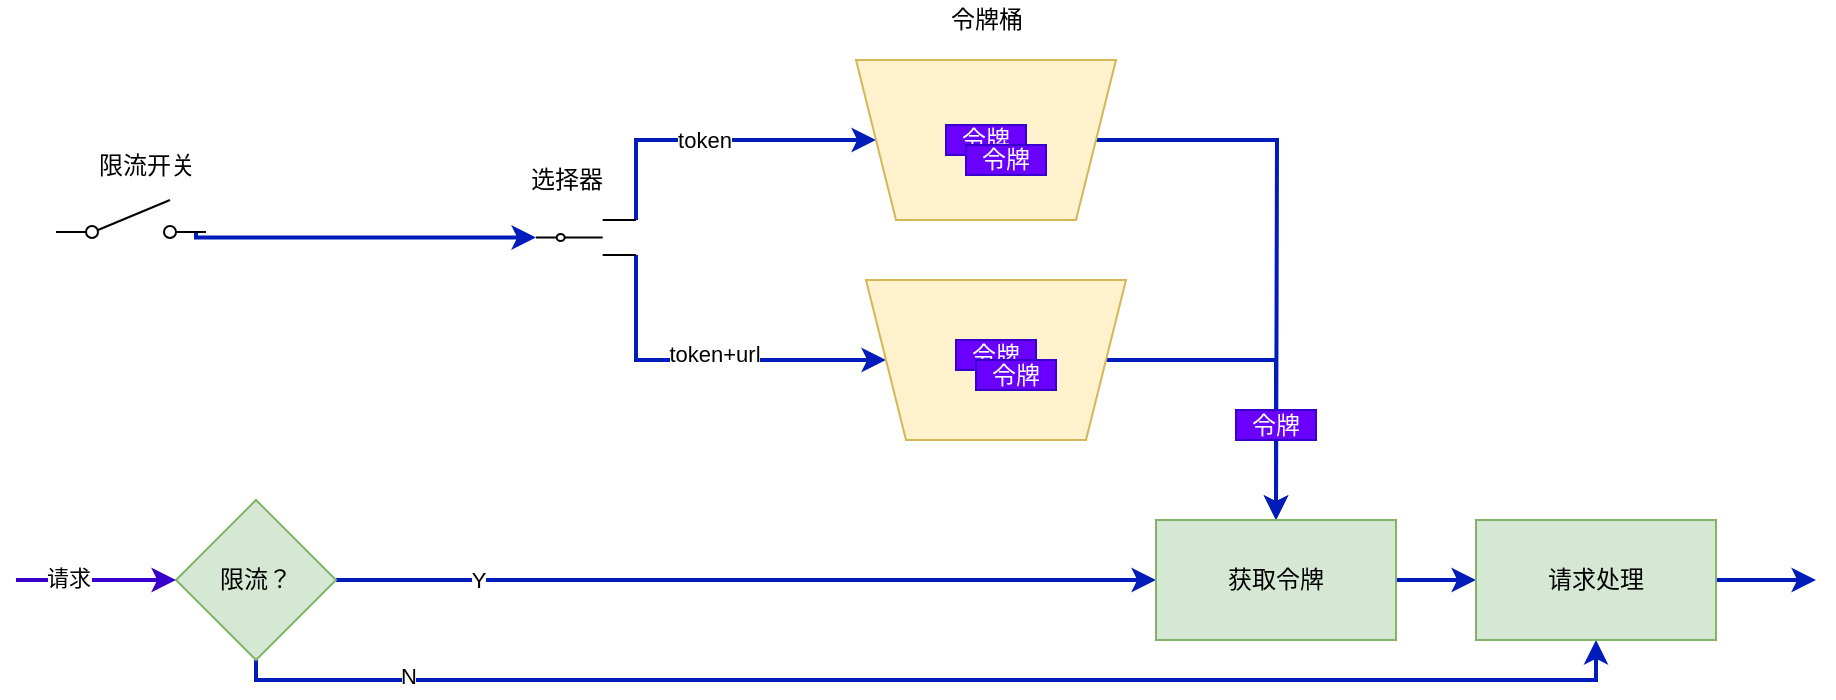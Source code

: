 <mxfile version="13.7.5" type="github">
  <diagram name="Page-1" id="7e0a89b8-554c-2b80-1dc8-d5c74ca68de4">
    <mxGraphModel dx="1426" dy="826" grid="1" gridSize="10" guides="1" tooltips="1" connect="1" arrows="1" fold="1" page="1" pageScale="1" pageWidth="1100" pageHeight="850" background="#ffffff" math="0" shadow="0">
      <root>
        <mxCell id="0" />
        <mxCell id="1" parent="0" />
        <mxCell id="bs5Z2jcvvp319eglyJQV-10" style="edgeStyle=orthogonalEdgeStyle;rounded=0;orthogonalLoop=1;jettySize=auto;html=1;exitX=1;exitY=1;exitDx=0;exitDy=0;exitPerimeter=0;entryX=1;entryY=0.5;entryDx=0;entryDy=0;strokeWidth=2;fillColor=#0050ef;strokeColor=#001DBC;" edge="1" parent="1" source="bs5Z2jcvvp319eglyJQV-1" target="bs5Z2jcvvp319eglyJQV-9">
          <mxGeometry relative="1" as="geometry">
            <Array as="points">
              <mxPoint x="490" y="470" />
            </Array>
          </mxGeometry>
        </mxCell>
        <mxCell id="bs5Z2jcvvp319eglyJQV-36" value="token+url" style="edgeLabel;html=1;align=center;verticalAlign=middle;resizable=0;points=[];" vertex="1" connectable="0" parent="bs5Z2jcvvp319eglyJQV-10">
          <mxGeometry x="0.02" y="3" relative="1" as="geometry">
            <mxPoint x="1" as="offset" />
          </mxGeometry>
        </mxCell>
        <mxCell id="bs5Z2jcvvp319eglyJQV-11" style="edgeStyle=orthogonalEdgeStyle;rounded=0;orthogonalLoop=1;jettySize=auto;html=1;exitX=1;exitY=0;exitDx=0;exitDy=0;exitPerimeter=0;strokeWidth=2;fillColor=#0050ef;strokeColor=#001DBC;" edge="1" parent="1" source="bs5Z2jcvvp319eglyJQV-1" target="bs5Z2jcvvp319eglyJQV-2">
          <mxGeometry relative="1" as="geometry" />
        </mxCell>
        <mxCell id="bs5Z2jcvvp319eglyJQV-35" value="token" style="edgeLabel;html=1;align=center;verticalAlign=middle;resizable=0;points=[];" vertex="1" connectable="0" parent="bs5Z2jcvvp319eglyJQV-11">
          <mxGeometry x="-0.075" relative="1" as="geometry">
            <mxPoint as="offset" />
          </mxGeometry>
        </mxCell>
        <mxCell id="bs5Z2jcvvp319eglyJQV-1" value="" style="pointerEvents=1;verticalLabelPosition=bottom;shadow=0;dashed=0;align=center;html=1;verticalAlign=top;shape=mxgraph.electrical.electro-mechanical.two_way_contact;" vertex="1" parent="1">
          <mxGeometry x="440" y="400" width="50" height="17.5" as="geometry" />
        </mxCell>
        <mxCell id="bs5Z2jcvvp319eglyJQV-19" style="edgeStyle=orthogonalEdgeStyle;rounded=0;orthogonalLoop=1;jettySize=auto;html=1;exitX=0;exitY=0.5;exitDx=0;exitDy=0;fillColor=#0050ef;strokeColor=#001DBC;strokeWidth=2;" edge="1" parent="1" source="bs5Z2jcvvp319eglyJQV-2">
          <mxGeometry relative="1" as="geometry">
            <mxPoint x="810" y="550" as="targetPoint" />
          </mxGeometry>
        </mxCell>
        <mxCell id="bs5Z2jcvvp319eglyJQV-2" value="" style="shape=trapezoid;perimeter=trapezoidPerimeter;whiteSpace=wrap;html=1;fixedSize=1;rotation=-180;fillColor=#fff2cc;strokeColor=#d6b656;" vertex="1" parent="1">
          <mxGeometry x="600" y="320" width="130" height="80" as="geometry" />
        </mxCell>
        <mxCell id="bs5Z2jcvvp319eglyJQV-3" value="令牌" style="rounded=0;whiteSpace=wrap;html=1;fillColor=#6a00ff;strokeColor=#3700CC;fontColor=#ffffff;" vertex="1" parent="1">
          <mxGeometry x="645" y="352.5" width="40" height="15" as="geometry" />
        </mxCell>
        <mxCell id="bs5Z2jcvvp319eglyJQV-18" style="edgeStyle=orthogonalEdgeStyle;rounded=0;orthogonalLoop=1;jettySize=auto;html=1;exitX=0;exitY=0.5;exitDx=0;exitDy=0;strokeWidth=2;fillColor=#0050ef;strokeColor=#001DBC;" edge="1" parent="1" source="bs5Z2jcvvp319eglyJQV-9" target="bs5Z2jcvvp319eglyJQV-17">
          <mxGeometry relative="1" as="geometry" />
        </mxCell>
        <mxCell id="bs5Z2jcvvp319eglyJQV-9" value="" style="shape=trapezoid;perimeter=trapezoidPerimeter;whiteSpace=wrap;html=1;fixedSize=1;rotation=-180;fillColor=#fff2cc;strokeColor=#d6b656;" vertex="1" parent="1">
          <mxGeometry x="605" y="430" width="130" height="80" as="geometry" />
        </mxCell>
        <mxCell id="bs5Z2jcvvp319eglyJQV-13" style="edgeStyle=orthogonalEdgeStyle;rounded=0;orthogonalLoop=1;jettySize=auto;html=1;entryX=0;entryY=0.5;entryDx=0;entryDy=0;entryPerimeter=0;exitX=1;exitY=0.8;exitDx=0;exitDy=0;exitPerimeter=0;fillColor=#0050ef;strokeColor=#001DBC;strokeWidth=2;" edge="1" parent="1" target="bs5Z2jcvvp319eglyJQV-1">
          <mxGeometry relative="1" as="geometry">
            <mxPoint x="270" y="406" as="sourcePoint" />
            <Array as="points">
              <mxPoint x="270" y="409" />
            </Array>
          </mxGeometry>
        </mxCell>
        <mxCell id="bs5Z2jcvvp319eglyJQV-14" value="" style="pointerEvents=1;verticalLabelPosition=bottom;shadow=0;dashed=0;align=center;html=1;verticalAlign=top;shape=mxgraph.electrical.electro-mechanical.simple_switch;" vertex="1" parent="1">
          <mxGeometry x="200" y="390" width="75" height="19" as="geometry" />
        </mxCell>
        <mxCell id="bs5Z2jcvvp319eglyJQV-16" style="edgeStyle=orthogonalEdgeStyle;rounded=0;orthogonalLoop=1;jettySize=auto;html=1;strokeWidth=2;fillColor=#0050ef;strokeColor=#001DBC;" edge="1" parent="1" source="bs5Z2jcvvp319eglyJQV-15">
          <mxGeometry relative="1" as="geometry">
            <mxPoint x="750" y="580" as="targetPoint" />
          </mxGeometry>
        </mxCell>
        <mxCell id="bs5Z2jcvvp319eglyJQV-42" value="Y" style="edgeLabel;html=1;align=center;verticalAlign=middle;resizable=0;points=[];" vertex="1" connectable="0" parent="bs5Z2jcvvp319eglyJQV-16">
          <mxGeometry x="-0.654" relative="1" as="geometry">
            <mxPoint as="offset" />
          </mxGeometry>
        </mxCell>
        <mxCell id="bs5Z2jcvvp319eglyJQV-22" style="edgeStyle=orthogonalEdgeStyle;rounded=0;orthogonalLoop=1;jettySize=auto;html=1;entryX=0.5;entryY=1;entryDx=0;entryDy=0;strokeWidth=2;fillColor=#0050ef;strokeColor=#001DBC;" edge="1" parent="1" source="bs5Z2jcvvp319eglyJQV-15" target="bs5Z2jcvvp319eglyJQV-21">
          <mxGeometry relative="1" as="geometry">
            <Array as="points">
              <mxPoint x="300" y="630" />
              <mxPoint x="970" y="630" />
            </Array>
          </mxGeometry>
        </mxCell>
        <mxCell id="bs5Z2jcvvp319eglyJQV-43" value="N" style="edgeLabel;html=1;align=center;verticalAlign=middle;resizable=0;points=[];" vertex="1" connectable="0" parent="bs5Z2jcvvp319eglyJQV-22">
          <mxGeometry x="-0.754" y="2" relative="1" as="geometry">
            <mxPoint as="offset" />
          </mxGeometry>
        </mxCell>
        <mxCell id="bs5Z2jcvvp319eglyJQV-15" value="限流？" style="rhombus;whiteSpace=wrap;html=1;fillColor=#d5e8d4;strokeColor=#82b366;" vertex="1" parent="1">
          <mxGeometry x="260" y="540" width="80" height="80" as="geometry" />
        </mxCell>
        <mxCell id="bs5Z2jcvvp319eglyJQV-20" style="edgeStyle=orthogonalEdgeStyle;rounded=0;orthogonalLoop=1;jettySize=auto;html=1;exitX=1;exitY=0.5;exitDx=0;exitDy=0;fillColor=#0050ef;strokeColor=#001DBC;strokeWidth=2;" edge="1" parent="1" source="bs5Z2jcvvp319eglyJQV-17">
          <mxGeometry relative="1" as="geometry">
            <mxPoint x="910" y="580" as="targetPoint" />
          </mxGeometry>
        </mxCell>
        <mxCell id="bs5Z2jcvvp319eglyJQV-17" value="获取令牌" style="rounded=0;whiteSpace=wrap;html=1;fillColor=#d5e8d4;strokeColor=#82b366;" vertex="1" parent="1">
          <mxGeometry x="750" y="550" width="120" height="60" as="geometry" />
        </mxCell>
        <mxCell id="bs5Z2jcvvp319eglyJQV-23" style="edgeStyle=orthogonalEdgeStyle;rounded=0;orthogonalLoop=1;jettySize=auto;html=1;strokeWidth=2;fillColor=#0050ef;strokeColor=#001DBC;" edge="1" parent="1" source="bs5Z2jcvvp319eglyJQV-21">
          <mxGeometry relative="1" as="geometry">
            <mxPoint x="1080" y="580" as="targetPoint" />
          </mxGeometry>
        </mxCell>
        <mxCell id="bs5Z2jcvvp319eglyJQV-21" value="请求处理" style="rounded=0;whiteSpace=wrap;html=1;fillColor=#d5e8d4;strokeColor=#82b366;" vertex="1" parent="1">
          <mxGeometry x="910" y="550" width="120" height="60" as="geometry" />
        </mxCell>
        <mxCell id="bs5Z2jcvvp319eglyJQV-28" value="" style="endArrow=classic;html=1;entryX=0;entryY=0.5;entryDx=0;entryDy=0;strokeWidth=2;fillColor=#6a00ff;strokeColor=#3700CC;" edge="1" parent="1" target="bs5Z2jcvvp319eglyJQV-15">
          <mxGeometry width="50" height="50" relative="1" as="geometry">
            <mxPoint x="180" y="580" as="sourcePoint" />
            <mxPoint x="260" y="580" as="targetPoint" />
          </mxGeometry>
        </mxCell>
        <mxCell id="bs5Z2jcvvp319eglyJQV-41" value="请求" style="edgeLabel;html=1;align=center;verticalAlign=middle;resizable=0;points=[];" vertex="1" connectable="0" parent="bs5Z2jcvvp319eglyJQV-28">
          <mxGeometry x="-0.35" y="1" relative="1" as="geometry">
            <mxPoint as="offset" />
          </mxGeometry>
        </mxCell>
        <mxCell id="bs5Z2jcvvp319eglyJQV-29" value="令牌桶" style="text;html=1;align=center;verticalAlign=middle;resizable=0;points=[];autosize=1;" vertex="1" parent="1">
          <mxGeometry x="640" y="290" width="50" height="20" as="geometry" />
        </mxCell>
        <mxCell id="bs5Z2jcvvp319eglyJQV-31" value="令牌" style="rounded=0;whiteSpace=wrap;html=1;fillColor=#6a00ff;strokeColor=#3700CC;fontColor=#ffffff;" vertex="1" parent="1">
          <mxGeometry x="650" y="460" width="40" height="15" as="geometry" />
        </mxCell>
        <mxCell id="bs5Z2jcvvp319eglyJQV-32" value="令牌" style="rounded=0;whiteSpace=wrap;html=1;fillColor=#6a00ff;strokeColor=#3700CC;fontColor=#ffffff;" vertex="1" parent="1">
          <mxGeometry x="660" y="470" width="40" height="15" as="geometry" />
        </mxCell>
        <mxCell id="bs5Z2jcvvp319eglyJQV-34" value="令牌" style="rounded=0;whiteSpace=wrap;html=1;fillColor=#6a00ff;strokeColor=#3700CC;fontColor=#ffffff;" vertex="1" parent="1">
          <mxGeometry x="655" y="362.5" width="40" height="15" as="geometry" />
        </mxCell>
        <mxCell id="bs5Z2jcvvp319eglyJQV-37" value="限流开关" style="text;html=1;align=center;verticalAlign=middle;resizable=0;points=[];autosize=1;" vertex="1" parent="1">
          <mxGeometry x="215" y="362.5" width="60" height="20" as="geometry" />
        </mxCell>
        <mxCell id="bs5Z2jcvvp319eglyJQV-38" value="选择器" style="text;html=1;align=center;verticalAlign=middle;resizable=0;points=[];autosize=1;" vertex="1" parent="1">
          <mxGeometry x="430" y="370" width="50" height="20" as="geometry" />
        </mxCell>
        <mxCell id="bs5Z2jcvvp319eglyJQV-40" value="令牌" style="rounded=0;whiteSpace=wrap;html=1;fillColor=#6a00ff;strokeColor=#3700CC;fontColor=#ffffff;" vertex="1" parent="1">
          <mxGeometry x="790" y="495" width="40" height="15" as="geometry" />
        </mxCell>
      </root>
    </mxGraphModel>
  </diagram>
</mxfile>
